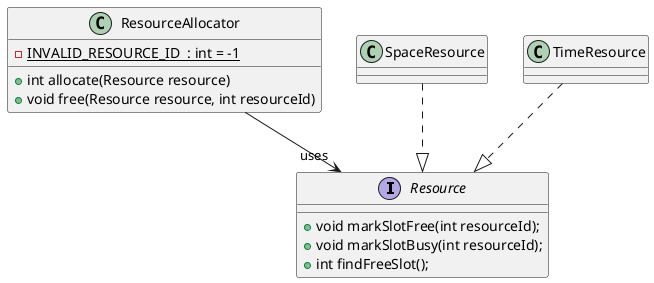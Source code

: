 @startuml
interface Resource {
    + void markSlotFree(int resourceId);
    + void markSlotBusy(int resourceId);
    + int findFreeSlot();
}
class ResourceAllocator {
    - {static} INVALID_RESOURCE_ID  : int = -1
    + int allocate(Resource resource)
    + void free(Resource resource, int resourceId)
}
class SpaceResource
class TimeResource
SpaceResource ..|> Resource
TimeResource ..|> Resource
ResourceAllocator -->"uses" Resource
@enduml